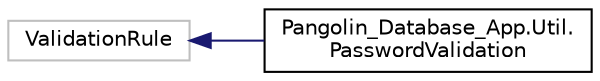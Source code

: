 digraph "Graphical Class Hierarchy"
{
 // LATEX_PDF_SIZE
  edge [fontname="Helvetica",fontsize="10",labelfontname="Helvetica",labelfontsize="10"];
  node [fontname="Helvetica",fontsize="10",shape=record];
  rankdir="LR";
  Node31 [label="ValidationRule",height=0.2,width=0.4,color="grey75", fillcolor="white", style="filled",tooltip=" "];
  Node31 -> Node0 [dir="back",color="midnightblue",fontsize="10",style="solid",fontname="Helvetica"];
  Node0 [label="Pangolin_Database_App.Util.\lPasswordValidation",height=0.2,width=0.4,color="black", fillcolor="white", style="filled",URL="$class_pangolin___database___app_1_1_util_1_1_password_validation.html",tooltip=" "];
}
